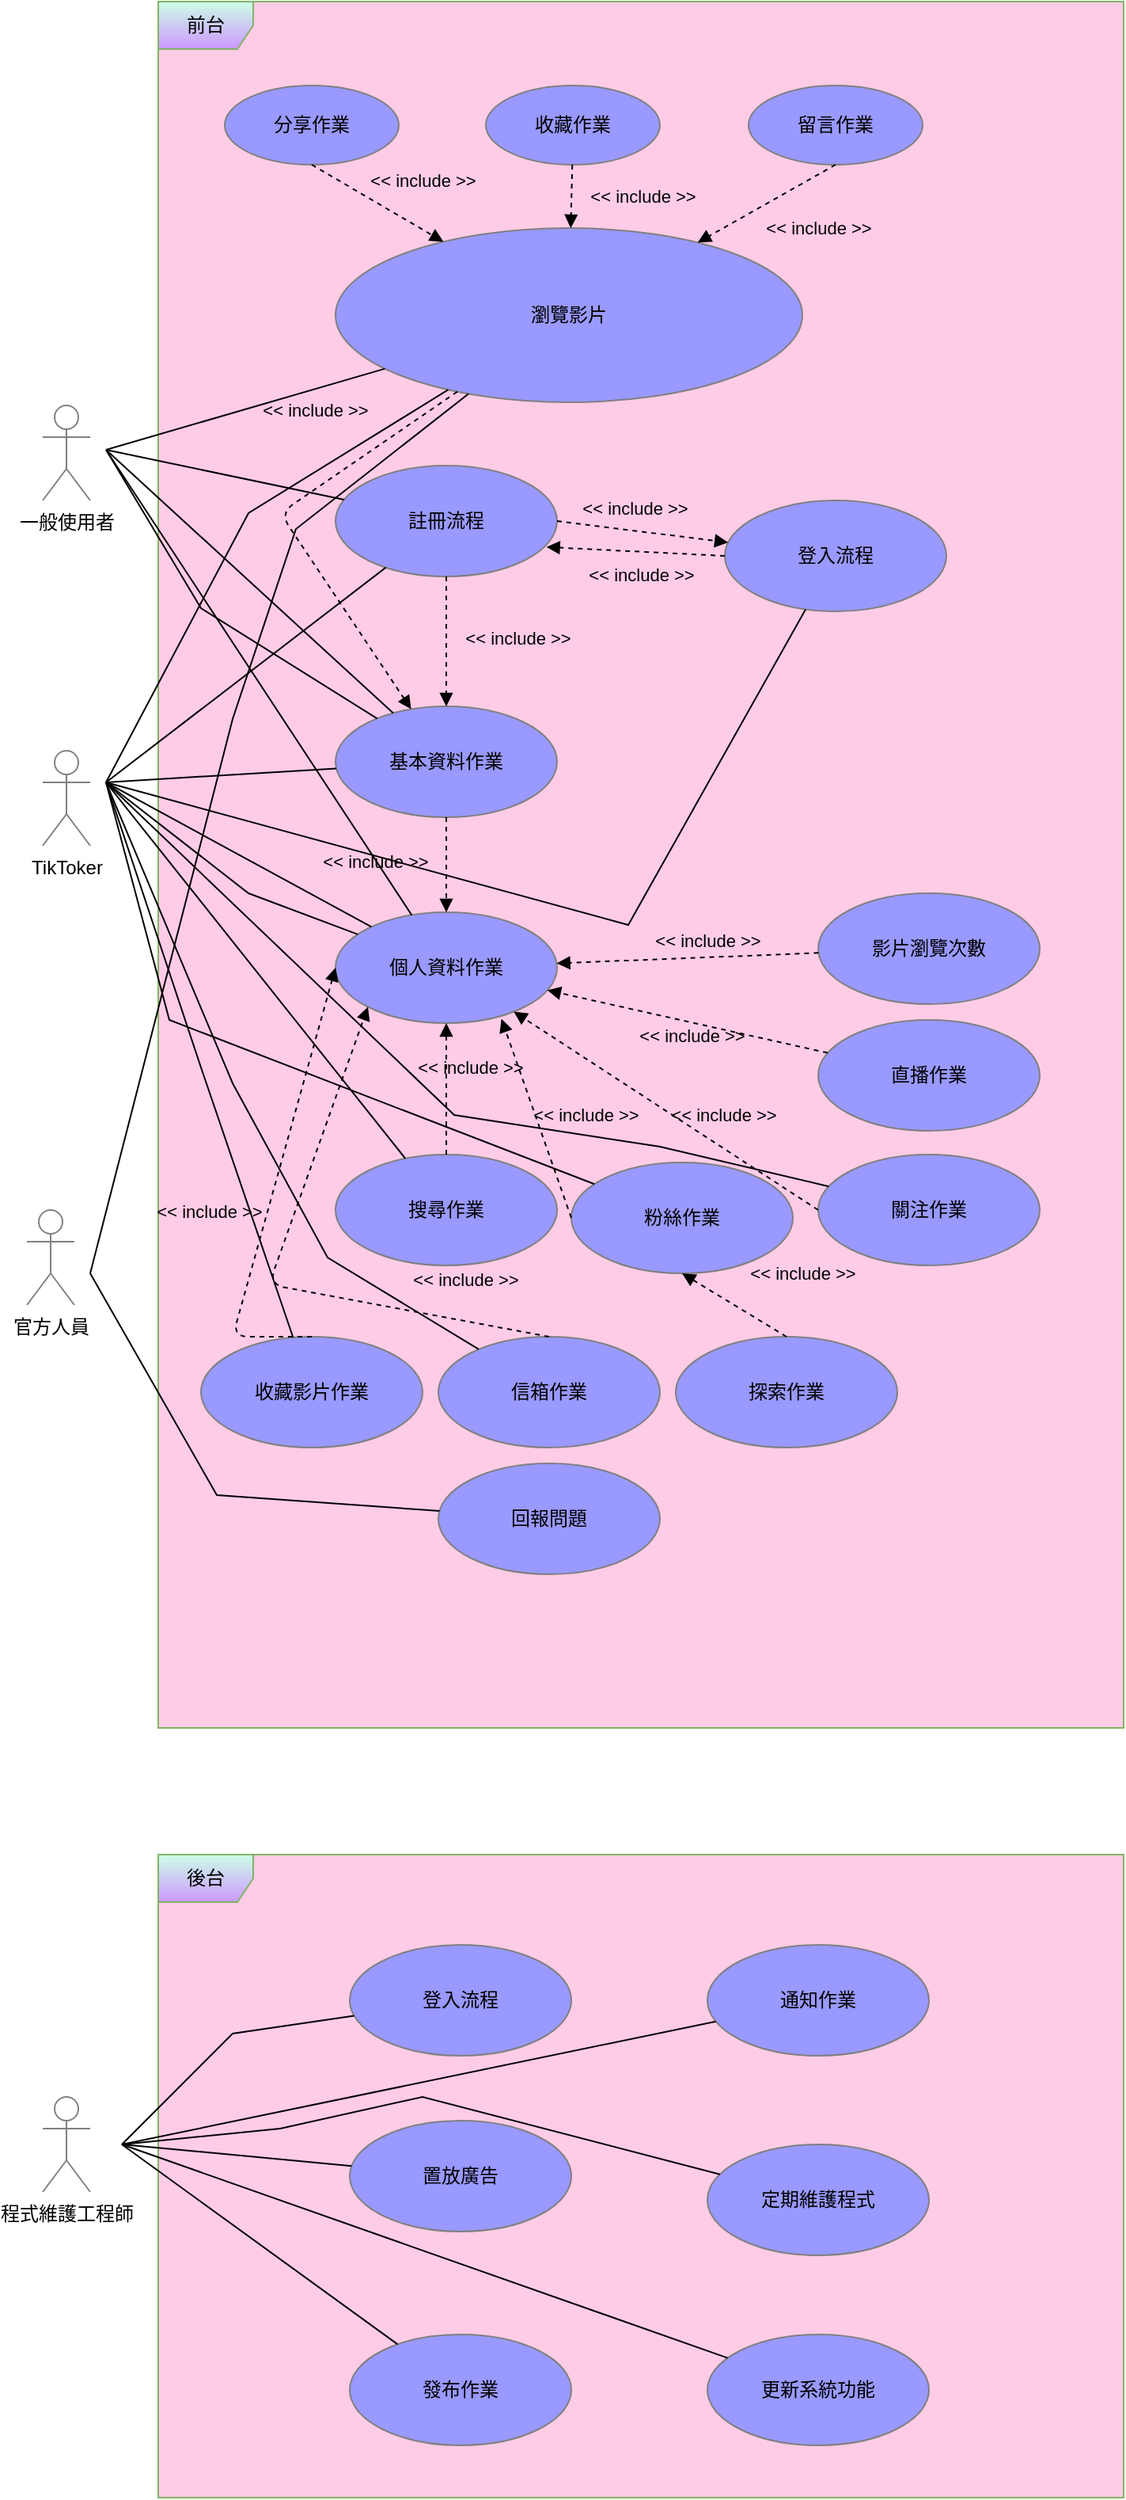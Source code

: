<mxfile version="20.0.1" type="device" pages="4"><diagram id="Pfgxzk-WF9tYnM7P1Uyd" name="Page-1"><mxGraphModel dx="3555" dy="1985" grid="1" gridSize="10" guides="1" tooltips="1" connect="1" arrows="1" fold="1" page="1" pageScale="1" pageWidth="827" pageHeight="1169" math="0" shadow="0"><root><mxCell id="0"/><mxCell id="1" parent="0"/><mxCell id="arSpTB3mnuEFSwqM0JQh-19" value="前台" style="shape=umlFrame;whiteSpace=wrap;html=1;swimlaneFillColor=#FFCCE6;fillColor=#CCFFE6;strokeColor=#82b366;gradientColor=#CC99FF;fontColor=#000000;" vertex="1" parent="1"><mxGeometry x="643" y="147" width="610" height="1090" as="geometry"/></mxCell><mxCell id="arSpTB3mnuEFSwqM0JQh-21" value="註冊流程" style="ellipse;whiteSpace=wrap;html=1;fontColor=#000000;fillColor=#9999FF;gradientColor=none;strokeColor=#808080;" vertex="1" parent="1"><mxGeometry x="755" y="440" width="140" height="70" as="geometry"/></mxCell><mxCell id="arSpTB3mnuEFSwqM0JQh-22" value="登入流程" style="ellipse;whiteSpace=wrap;html=1;fontColor=#000000;fillColor=#9999FF;gradientColor=none;strokeColor=#808080;" vertex="1" parent="1"><mxGeometry x="1001" y="462" width="140" height="70" as="geometry"/></mxCell><mxCell id="arSpTB3mnuEFSwqM0JQh-23" value="個人資料作業" style="ellipse;whiteSpace=wrap;html=1;fontColor=#000000;fillColor=#9999FF;gradientColor=none;strokeColor=#808080;" vertex="1" parent="1"><mxGeometry x="755" y="722" width="140" height="70" as="geometry"/></mxCell><mxCell id="arSpTB3mnuEFSwqM0JQh-24" value="粉絲作業" style="ellipse;whiteSpace=wrap;html=1;fontColor=#000000;fillColor=#9999FF;gradientColor=none;strokeColor=#808080;" vertex="1" parent="1"><mxGeometry x="904" y="880" width="140" height="70" as="geometry"/></mxCell><mxCell id="arSpTB3mnuEFSwqM0JQh-25" value="搜尋作業" style="ellipse;whiteSpace=wrap;html=1;fontColor=#000000;fillColor=#9999FF;gradientColor=none;strokeColor=#808080;" vertex="1" parent="1"><mxGeometry x="755" y="875" width="140" height="70" as="geometry"/></mxCell><mxCell id="arSpTB3mnuEFSwqM0JQh-26" value="探索作業" style="ellipse;whiteSpace=wrap;html=1;fontColor=#000000;fillColor=#9999FF;gradientColor=none;strokeColor=#808080;" vertex="1" parent="1"><mxGeometry x="970" y="990" width="140" height="70" as="geometry"/></mxCell><mxCell id="arSpTB3mnuEFSwqM0JQh-27" value="信箱作業" style="ellipse;whiteSpace=wrap;html=1;fontColor=#000000;fillColor=#9999FF;gradientColor=none;strokeColor=#808080;" vertex="1" parent="1"><mxGeometry x="820" y="990" width="140" height="70" as="geometry"/></mxCell><mxCell id="arSpTB3mnuEFSwqM0JQh-28" value="收藏影片作業" style="ellipse;whiteSpace=wrap;html=1;fontColor=#000000;fillColor=#9999FF;gradientColor=none;strokeColor=#808080;" vertex="1" parent="1"><mxGeometry x="670" y="990" width="140" height="70" as="geometry"/></mxCell><mxCell id="arSpTB3mnuEFSwqM0JQh-29" value="關注作業" style="ellipse;whiteSpace=wrap;html=1;fontColor=#000000;fillColor=#9999FF;gradientColor=none;strokeColor=#808080;" vertex="1" parent="1"><mxGeometry x="1060" y="875" width="140" height="70" as="geometry"/></mxCell><mxCell id="arSpTB3mnuEFSwqM0JQh-30" value="基本資料作業" style="ellipse;whiteSpace=wrap;html=1;fontColor=#000000;fillColor=#9999FF;gradientColor=none;strokeColor=#808080;" vertex="1" parent="1"><mxGeometry x="755" y="592" width="140" height="70" as="geometry"/></mxCell><mxCell id="arSpTB3mnuEFSwqM0JQh-31" value="瀏覽影片" style="ellipse;whiteSpace=wrap;html=1;fontColor=#000000;fillColor=#9999FF;gradientColor=none;strokeColor=#808080;" vertex="1" parent="1"><mxGeometry x="755" y="290" width="295" height="110" as="geometry"/></mxCell><mxCell id="arSpTB3mnuEFSwqM0JQh-32" value="&amp;lt;&amp;lt; include &amp;gt;&amp;gt;" style="endArrow=block;endFill=1;html=1;fontColor=#000000;rounded=1;dashed=1;strokeWidth=1;strokeColor=#000000;labelBackgroundColor=none;exitX=0.5;exitY=1;exitDx=0;exitDy=0;" edge="1" parent="1" source="arSpTB3mnuEFSwqM0JQh-21" target="arSpTB3mnuEFSwqM0JQh-30"><mxGeometry x="-0.067" y="45" width="160" relative="1" as="geometry"><mxPoint x="710" y="307" as="sourcePoint"/><mxPoint x="825" y="462" as="targetPoint"/><mxPoint as="offset"/></mxGeometry></mxCell><mxCell id="arSpTB3mnuEFSwqM0JQh-33" value="&amp;lt;&amp;lt; include &amp;gt;&amp;gt;" style="endArrow=block;endFill=1;html=1;fontColor=#000000;rounded=1;dashed=1;strokeWidth=1;strokeColor=#000000;labelBackgroundColor=none;exitX=1;exitY=0.5;exitDx=0;exitDy=0;" edge="1" parent="1" source="arSpTB3mnuEFSwqM0JQh-21" target="arSpTB3mnuEFSwqM0JQh-22"><mxGeometry x="-0.126" y="14" width="160" relative="1" as="geometry"><mxPoint x="930" y="470" as="sourcePoint"/><mxPoint x="1030" y="480" as="targetPoint"/><mxPoint as="offset"/></mxGeometry></mxCell><mxCell id="arSpTB3mnuEFSwqM0JQh-34" value="&amp;lt;&amp;lt; include &amp;gt;&amp;gt;" style="endArrow=block;endFill=1;html=1;fontColor=#000000;rounded=1;dashed=1;strokeWidth=1;strokeColor=#000000;labelBackgroundColor=none;exitX=0;exitY=0.5;exitDx=0;exitDy=0;entryX=0.952;entryY=0.734;entryDx=0;entryDy=0;entryPerimeter=0;" edge="1" parent="1" source="arSpTB3mnuEFSwqM0JQh-22" target="arSpTB3mnuEFSwqM0JQh-21"><mxGeometry x="-0.068" y="15" width="160" relative="1" as="geometry"><mxPoint x="730" y="327" as="sourcePoint"/><mxPoint x="895.0" y="497" as="targetPoint"/><mxPoint as="offset"/></mxGeometry></mxCell><mxCell id="arSpTB3mnuEFSwqM0JQh-36" value="&amp;lt;&amp;lt; include &amp;gt;&amp;gt;" style="endArrow=block;endFill=1;html=1;fontColor=#000000;rounded=1;dashed=1;strokeWidth=1;strokeColor=#000000;labelBackgroundColor=none;exitX=0.5;exitY=1;exitDx=0;exitDy=0;" edge="1" parent="1" source="arSpTB3mnuEFSwqM0JQh-30" target="arSpTB3mnuEFSwqM0JQh-23"><mxGeometry x="-0.073" y="-45" width="160" relative="1" as="geometry"><mxPoint x="750" y="347" as="sourcePoint"/><mxPoint x="750" y="306" as="targetPoint"/><mxPoint as="offset"/></mxGeometry></mxCell><mxCell id="arSpTB3mnuEFSwqM0JQh-38" value="&amp;lt;&amp;lt; include &amp;gt;&amp;gt;" style="endArrow=block;endFill=1;html=1;fontColor=#000000;rounded=1;dashed=1;strokeWidth=1;strokeColor=#000000;labelBackgroundColor=none;exitX=0;exitY=0.5;exitDx=0;exitDy=0;" edge="1" parent="1" source="arSpTB3mnuEFSwqM0JQh-29" target="arSpTB3mnuEFSwqM0JQh-23"><mxGeometry x="-0.277" y="-18" width="160" relative="1" as="geometry"><mxPoint x="770" y="367" as="sourcePoint"/><mxPoint x="770" y="326" as="targetPoint"/><mxPoint as="offset"/></mxGeometry></mxCell><mxCell id="arSpTB3mnuEFSwqM0JQh-39" value="&amp;lt;&amp;lt; include &amp;gt;&amp;gt;" style="endArrow=block;endFill=1;html=1;fontColor=#000000;rounded=1;dashed=1;strokeWidth=1;strokeColor=#000000;labelBackgroundColor=none;exitX=0.5;exitY=0;exitDx=0;exitDy=0;entryX=0.5;entryY=1;entryDx=0;entryDy=0;" edge="1" parent="1" source="arSpTB3mnuEFSwqM0JQh-25" target="arSpTB3mnuEFSwqM0JQh-23"><mxGeometry x="0.325" y="-15" width="160" relative="1" as="geometry"><mxPoint x="780" y="377" as="sourcePoint"/><mxPoint x="780" y="336" as="targetPoint"/><mxPoint as="offset"/></mxGeometry></mxCell><mxCell id="arSpTB3mnuEFSwqM0JQh-40" value="&amp;lt;&amp;lt; include &amp;gt;&amp;gt;" style="endArrow=block;endFill=1;html=1;fontColor=#000000;rounded=1;dashed=1;strokeWidth=1;strokeColor=#000000;labelBackgroundColor=none;exitX=0;exitY=0.5;exitDx=0;exitDy=0;entryX=0.749;entryY=0.961;entryDx=0;entryDy=0;entryPerimeter=0;" edge="1" parent="1" source="arSpTB3mnuEFSwqM0JQh-24" target="arSpTB3mnuEFSwqM0JQh-23"><mxGeometry x="-0.121" y="-30" width="160" relative="1" as="geometry"><mxPoint x="790" y="387" as="sourcePoint"/><mxPoint x="790" y="346" as="targetPoint"/><mxPoint as="offset"/></mxGeometry></mxCell><mxCell id="arSpTB3mnuEFSwqM0JQh-41" value="&amp;lt;&amp;lt; include &amp;gt;&amp;gt;" style="endArrow=block;endFill=1;html=1;fontColor=#000000;rounded=1;dashed=1;strokeWidth=1;strokeColor=#000000;labelBackgroundColor=none;exitX=0.5;exitY=0;exitDx=0;exitDy=0;entryX=0.5;entryY=1;entryDx=0;entryDy=0;" edge="1" parent="1" source="arSpTB3mnuEFSwqM0JQh-26" target="arSpTB3mnuEFSwqM0JQh-24"><mxGeometry x="-0.684" y="-39" width="160" relative="1" as="geometry"><mxPoint x="800" y="397" as="sourcePoint"/><mxPoint x="800" y="356" as="targetPoint"/><mxPoint as="offset"/></mxGeometry></mxCell><mxCell id="arSpTB3mnuEFSwqM0JQh-42" value="&amp;lt;&amp;lt; include &amp;gt;&amp;gt;" style="endArrow=block;endFill=1;html=1;fontColor=#000000;rounded=1;dashed=1;strokeWidth=1;strokeColor=#000000;labelBackgroundColor=none;exitX=0.5;exitY=0;exitDx=0;exitDy=0;entryX=0;entryY=1;entryDx=0;entryDy=0;" edge="1" parent="1" source="arSpTB3mnuEFSwqM0JQh-27" target="arSpTB3mnuEFSwqM0JQh-23"><mxGeometry x="-0.679" y="-26" width="160" relative="1" as="geometry"><mxPoint x="810" y="407" as="sourcePoint"/><mxPoint x="810" y="366" as="targetPoint"/><mxPoint as="offset"/><Array as="points"><mxPoint x="713" y="957"/></Array></mxGeometry></mxCell><mxCell id="arSpTB3mnuEFSwqM0JQh-43" value="&amp;lt;&amp;lt; include &amp;gt;&amp;gt;" style="endArrow=block;endFill=1;html=1;fontColor=#000000;rounded=1;dashed=1;strokeWidth=1;strokeColor=#000000;labelBackgroundColor=none;exitX=0.5;exitY=0;exitDx=0;exitDy=0;entryX=0;entryY=0.5;entryDx=0;entryDy=0;" edge="1" parent="1" source="arSpTB3mnuEFSwqM0JQh-28" target="arSpTB3mnuEFSwqM0JQh-23"><mxGeometry x="-0.168" y="36" width="160" relative="1" as="geometry"><mxPoint x="820" y="417" as="sourcePoint"/><mxPoint x="820" y="376" as="targetPoint"/><mxPoint as="offset"/><Array as="points"><mxPoint x="690" y="990"/></Array></mxGeometry></mxCell><mxCell id="arSpTB3mnuEFSwqM0JQh-47" value="一般使用者" style="shape=umlActor;verticalLabelPosition=bottom;verticalAlign=top;html=1;fontColor=#000000;strokeColor=#808080;fillColor=none;gradientColor=none;" vertex="1" parent="1"><mxGeometry x="570" y="402" width="30" height="60" as="geometry"/></mxCell><mxCell id="arSpTB3mnuEFSwqM0JQh-73" value="後台" style="shape=umlFrame;whiteSpace=wrap;html=1;swimlaneFillColor=#FFCCE6;fillColor=#CCFFE6;strokeColor=#82b366;gradientColor=#CC99FF;fontColor=#000000;" vertex="1" parent="1"><mxGeometry x="643" y="1317" width="610" height="406" as="geometry"/></mxCell><mxCell id="arSpTB3mnuEFSwqM0JQh-80" value="程式維護工程師" style="shape=umlActor;verticalLabelPosition=bottom;verticalAlign=top;html=1;fontColor=#000000;strokeColor=#808080;fillColor=none;gradientColor=none;" vertex="1" parent="1"><mxGeometry x="570" y="1470" width="30" height="60" as="geometry"/></mxCell><mxCell id="arSpTB3mnuEFSwqM0JQh-82" value="發布作業" style="ellipse;whiteSpace=wrap;html=1;fontColor=#000000;fillColor=#9999FF;gradientColor=none;strokeColor=#808080;" vertex="1" parent="1"><mxGeometry x="764" y="1620" width="140" height="70" as="geometry"/></mxCell><mxCell id="arSpTB3mnuEFSwqM0JQh-83" value="定期維護程式" style="ellipse;whiteSpace=wrap;html=1;fontColor=#000000;fillColor=#9999FF;gradientColor=none;strokeColor=#808080;" vertex="1" parent="1"><mxGeometry x="990" y="1500" width="140" height="70" as="geometry"/></mxCell><mxCell id="arSpTB3mnuEFSwqM0JQh-84" value="置放廣告" style="ellipse;whiteSpace=wrap;html=1;fontColor=#000000;fillColor=#9999FF;gradientColor=none;strokeColor=#808080;" vertex="1" parent="1"><mxGeometry x="764" y="1485" width="140" height="70" as="geometry"/></mxCell><mxCell id="arSpTB3mnuEFSwqM0JQh-85" value="登入流程" style="ellipse;whiteSpace=wrap;html=1;fontColor=#000000;fillColor=#9999FF;gradientColor=none;strokeColor=#808080;" vertex="1" parent="1"><mxGeometry x="764" y="1374" width="140" height="70" as="geometry"/></mxCell><mxCell id="arSpTB3mnuEFSwqM0JQh-91" value="通知作業" style="ellipse;whiteSpace=wrap;html=1;fontColor=#000000;fillColor=#9999FF;gradientColor=none;strokeColor=#808080;" vertex="1" parent="1"><mxGeometry x="990" y="1374" width="140" height="70" as="geometry"/></mxCell><mxCell id="arSpTB3mnuEFSwqM0JQh-99" value="TikToker&lt;br&gt;" style="shape=umlActor;verticalLabelPosition=bottom;verticalAlign=top;html=1;fontColor=#000000;strokeColor=#808080;fillColor=none;gradientColor=none;" vertex="1" parent="1"><mxGeometry x="570" y="620" width="30" height="60" as="geometry"/></mxCell><mxCell id="arSpTB3mnuEFSwqM0JQh-100" value="官方人員" style="shape=umlActor;verticalLabelPosition=bottom;verticalAlign=top;html=1;fontColor=#000000;strokeColor=#808080;fillColor=none;gradientColor=none;" vertex="1" parent="1"><mxGeometry x="560" y="910" width="30" height="60" as="geometry"/></mxCell><mxCell id="arSpTB3mnuEFSwqM0JQh-108" value="更新系統功能" style="ellipse;whiteSpace=wrap;html=1;fontColor=#000000;fillColor=#9999FF;gradientColor=none;strokeColor=#808080;" vertex="1" parent="1"><mxGeometry x="990" y="1620" width="140" height="70" as="geometry"/></mxCell><mxCell id="arSpTB3mnuEFSwqM0JQh-110" value="" style="endArrow=none;html=1;rounded=0;fontSize=12;" edge="1" parent="1" target="arSpTB3mnuEFSwqM0JQh-85"><mxGeometry width="50" height="50" relative="1" as="geometry"><mxPoint x="620" y="1500" as="sourcePoint"/><mxPoint x="764" y="1410" as="targetPoint"/><Array as="points"><mxPoint x="690" y="1430"/></Array></mxGeometry></mxCell><mxCell id="arSpTB3mnuEFSwqM0JQh-111" value="" style="endArrow=none;html=1;rounded=0;fontSize=12;" edge="1" parent="1" target="arSpTB3mnuEFSwqM0JQh-84"><mxGeometry width="50" height="50" relative="1" as="geometry"><mxPoint x="620" y="1500" as="sourcePoint"/><mxPoint x="760" y="1520" as="targetPoint"/></mxGeometry></mxCell><mxCell id="arSpTB3mnuEFSwqM0JQh-113" value="" style="endArrow=none;html=1;rounded=0;fontSize=12;strokeWidth=1;" edge="1" parent="1" target="arSpTB3mnuEFSwqM0JQh-82"><mxGeometry width="50" height="50" relative="1" as="geometry"><mxPoint x="620" y="1500" as="sourcePoint"/><mxPoint x="790" y="1590" as="targetPoint"/></mxGeometry></mxCell><mxCell id="arSpTB3mnuEFSwqM0JQh-114" value="" style="endArrow=none;html=1;rounded=0;fontSize=12;strokeWidth=1;" edge="1" parent="1" target="arSpTB3mnuEFSwqM0JQh-91"><mxGeometry width="50" height="50" relative="1" as="geometry"><mxPoint x="620" y="1500" as="sourcePoint"/><mxPoint x="670" y="1435" as="targetPoint"/></mxGeometry></mxCell><mxCell id="arSpTB3mnuEFSwqM0JQh-115" value="" style="endArrow=none;html=1;rounded=0;fontSize=12;strokeWidth=1;" edge="1" parent="1" target="arSpTB3mnuEFSwqM0JQh-83"><mxGeometry width="50" height="50" relative="1" as="geometry"><mxPoint x="620" y="1500" as="sourcePoint"/><mxPoint x="990.004" y="1444.004" as="targetPoint"/><Array as="points"><mxPoint x="720" y="1490"/><mxPoint x="810" y="1470"/></Array></mxGeometry></mxCell><mxCell id="arSpTB3mnuEFSwqM0JQh-116" value="" style="endArrow=none;html=1;rounded=0;fontSize=12;strokeWidth=1;" edge="1" parent="1" target="arSpTB3mnuEFSwqM0JQh-108"><mxGeometry width="50" height="50" relative="1" as="geometry"><mxPoint x="620" y="1500" as="sourcePoint"/><mxPoint x="794.066" y="1610.471" as="targetPoint"/></mxGeometry></mxCell><mxCell id="arSpTB3mnuEFSwqM0JQh-121" value="&amp;lt;&amp;lt; include &amp;gt;&amp;gt;" style="endArrow=block;endFill=1;html=1;fontColor=#000000;rounded=1;dashed=1;strokeWidth=1;strokeColor=#000000;labelBackgroundColor=none;" edge="1" parent="1" source="arSpTB3mnuEFSwqM0JQh-31" target="arSpTB3mnuEFSwqM0JQh-30"><mxGeometry x="-0.431" y="-41" width="160" relative="1" as="geometry"><mxPoint x="835" y="520" as="sourcePoint"/><mxPoint x="835" y="602" as="targetPoint"/><mxPoint as="offset"/><Array as="points"><mxPoint x="720" y="470"/></Array></mxGeometry></mxCell><mxCell id="arSpTB3mnuEFSwqM0JQh-122" value="" style="endArrow=none;html=1;rounded=0;fontSize=12;strokeWidth=1;" edge="1" parent="1" target="arSpTB3mnuEFSwqM0JQh-31"><mxGeometry width="50" height="50" relative="1" as="geometry"><mxPoint x="610" y="430" as="sourcePoint"/><mxPoint x="690" y="350" as="targetPoint"/></mxGeometry></mxCell><mxCell id="arSpTB3mnuEFSwqM0JQh-123" value="" style="endArrow=none;html=1;rounded=0;fontSize=12;strokeWidth=1;" edge="1" parent="1" target="arSpTB3mnuEFSwqM0JQh-21"><mxGeometry width="50" height="50" relative="1" as="geometry"><mxPoint x="610" y="430" as="sourcePoint"/><mxPoint x="690" y="430" as="targetPoint"/></mxGeometry></mxCell><mxCell id="arSpTB3mnuEFSwqM0JQh-124" value="" style="endArrow=none;html=1;rounded=0;fontSize=12;strokeWidth=1;" edge="1" parent="1" target="arSpTB3mnuEFSwqM0JQh-30"><mxGeometry width="50" height="50" relative="1" as="geometry"><mxPoint x="610" y="430" as="sourcePoint"/><mxPoint x="620" y="510" as="targetPoint"/></mxGeometry></mxCell><mxCell id="arSpTB3mnuEFSwqM0JQh-125" value="" style="endArrow=none;html=1;rounded=0;fontSize=12;strokeWidth=1;" edge="1" parent="1" target="arSpTB3mnuEFSwqM0JQh-30"><mxGeometry width="50" height="50" relative="1" as="geometry"><mxPoint x="610" y="430" as="sourcePoint"/><mxPoint x="620" y="540" as="targetPoint"/><Array as="points"><mxPoint x="670" y="530"/></Array></mxGeometry></mxCell><mxCell id="arSpTB3mnuEFSwqM0JQh-126" value="" style="endArrow=none;html=1;rounded=0;fontSize=12;strokeWidth=1;" edge="1" parent="1" target="arSpTB3mnuEFSwqM0JQh-31"><mxGeometry width="50" height="50" relative="1" as="geometry"><mxPoint x="610" y="640" as="sourcePoint"/><mxPoint x="670" y="610" as="targetPoint"/><Array as="points"><mxPoint x="700" y="470"/></Array></mxGeometry></mxCell><mxCell id="arSpTB3mnuEFSwqM0JQh-127" value="" style="endArrow=none;html=1;rounded=0;fontSize=12;strokeWidth=1;" edge="1" parent="1" target="arSpTB3mnuEFSwqM0JQh-30"><mxGeometry width="50" height="50" relative="1" as="geometry"><mxPoint x="610" y="640" as="sourcePoint"/><mxPoint x="660" y="620" as="targetPoint"/></mxGeometry></mxCell><mxCell id="arSpTB3mnuEFSwqM0JQh-128" value="" style="endArrow=none;html=1;rounded=0;fontSize=12;strokeWidth=1;" edge="1" parent="1" target="arSpTB3mnuEFSwqM0JQh-23"><mxGeometry width="50" height="50" relative="1" as="geometry"><mxPoint x="610" y="640" as="sourcePoint"/><mxPoint x="650" y="640" as="targetPoint"/></mxGeometry></mxCell><mxCell id="arSpTB3mnuEFSwqM0JQh-129" value="" style="endArrow=none;html=1;rounded=0;fontSize=12;strokeWidth=1;" edge="1" parent="1" target="arSpTB3mnuEFSwqM0JQh-22"><mxGeometry width="50" height="50" relative="1" as="geometry"><mxPoint x="610" y="640" as="sourcePoint"/><mxPoint x="660" y="660" as="targetPoint"/><Array as="points"><mxPoint x="940" y="730"/></Array></mxGeometry></mxCell><mxCell id="arSpTB3mnuEFSwqM0JQh-130" value="" style="endArrow=none;html=1;rounded=0;fontSize=12;strokeWidth=1;" edge="1" parent="1" target="arSpTB3mnuEFSwqM0JQh-23"><mxGeometry width="50" height="50" relative="1" as="geometry"><mxPoint x="610" y="640" as="sourcePoint"/><mxPoint x="640" y="720" as="targetPoint"/><Array as="points"><mxPoint x="700" y="710"/></Array></mxGeometry></mxCell><mxCell id="arSpTB3mnuEFSwqM0JQh-131" value="" style="endArrow=none;html=1;rounded=0;fontSize=12;strokeWidth=1;" edge="1" parent="1" target="arSpTB3mnuEFSwqM0JQh-25"><mxGeometry width="50" height="50" relative="1" as="geometry"><mxPoint x="610" y="640" as="sourcePoint"/><mxPoint x="620" y="720" as="targetPoint"/></mxGeometry></mxCell><mxCell id="arSpTB3mnuEFSwqM0JQh-132" value="" style="endArrow=none;html=1;rounded=0;fontSize=12;strokeWidth=1;" edge="1" parent="1" target="arSpTB3mnuEFSwqM0JQh-28"><mxGeometry width="50" height="50" relative="1" as="geometry"><mxPoint x="610" y="640" as="sourcePoint"/><mxPoint x="640" y="750" as="targetPoint"/><Array as="points"><mxPoint x="670" y="820"/></Array></mxGeometry></mxCell><mxCell id="arSpTB3mnuEFSwqM0JQh-133" value="" style="endArrow=none;html=1;rounded=0;fontSize=12;strokeWidth=1;" edge="1" parent="1" source="arSpTB3mnuEFSwqM0JQh-27"><mxGeometry width="50" height="50" relative="1" as="geometry"><mxPoint x="570" y="800" as="sourcePoint"/><mxPoint x="610" y="640" as="targetPoint"/><Array as="points"><mxPoint x="750" y="940"/><mxPoint x="690" y="830"/></Array></mxGeometry></mxCell><mxCell id="arSpTB3mnuEFSwqM0JQh-134" value="" style="endArrow=none;html=1;rounded=0;fontSize=12;strokeWidth=1;" edge="1" parent="1" source="arSpTB3mnuEFSwqM0JQh-24"><mxGeometry width="50" height="50" relative="1" as="geometry"><mxPoint x="610" y="830" as="sourcePoint"/><mxPoint x="610" y="640" as="targetPoint"/><Array as="points"><mxPoint x="650" y="790"/></Array></mxGeometry></mxCell><mxCell id="arSpTB3mnuEFSwqM0JQh-135" value="" style="endArrow=none;html=1;rounded=0;fontSize=12;strokeWidth=1;" edge="1" parent="1" target="arSpTB3mnuEFSwqM0JQh-21"><mxGeometry width="50" height="50" relative="1" as="geometry"><mxPoint x="610" y="640" as="sourcePoint"/><mxPoint x="650" y="560" as="targetPoint"/></mxGeometry></mxCell><mxCell id="arSpTB3mnuEFSwqM0JQh-136" value="" style="endArrow=none;html=1;rounded=0;fontSize=12;strokeWidth=1;" edge="1" parent="1" target="arSpTB3mnuEFSwqM0JQh-29"><mxGeometry width="50" height="50" relative="1" as="geometry"><mxPoint x="610" y="640" as="sourcePoint"/><mxPoint x="640" y="730" as="targetPoint"/><Array as="points"><mxPoint x="830" y="850"/><mxPoint x="960" y="870"/></Array></mxGeometry></mxCell><mxCell id="arSpTB3mnuEFSwqM0JQh-137" value="回報問題" style="ellipse;whiteSpace=wrap;html=1;fontColor=#000000;fillColor=#9999FF;gradientColor=none;strokeColor=#808080;" vertex="1" parent="1"><mxGeometry x="820" y="1070" width="140" height="70" as="geometry"/></mxCell><mxCell id="arSpTB3mnuEFSwqM0JQh-138" value="" style="endArrow=none;html=1;rounded=0;fontSize=12;strokeWidth=1;" edge="1" parent="1" source="arSpTB3mnuEFSwqM0JQh-137"><mxGeometry width="50" height="50" relative="1" as="geometry"><mxPoint x="800" y="870" as="sourcePoint"/><mxPoint x="600" y="950" as="targetPoint"/><Array as="points"><mxPoint x="680" y="1090"/></Array></mxGeometry></mxCell><mxCell id="arSpTB3mnuEFSwqM0JQh-139" value="" style="endArrow=none;html=1;rounded=0;fontSize=12;strokeWidth=1;" edge="1" parent="1" target="arSpTB3mnuEFSwqM0JQh-31"><mxGeometry width="50" height="50" relative="1" as="geometry"><mxPoint x="600" y="950" as="sourcePoint"/><mxPoint x="650" y="880" as="targetPoint"/><Array as="points"><mxPoint x="690" y="600"/><mxPoint x="730" y="480"/></Array></mxGeometry></mxCell><mxCell id="arSpTB3mnuEFSwqM0JQh-140" value="影片瀏覽次數" style="ellipse;whiteSpace=wrap;html=1;fontColor=#000000;fillColor=#9999FF;gradientColor=none;strokeColor=#808080;" vertex="1" parent="1"><mxGeometry x="1060" y="710" width="140" height="70" as="geometry"/></mxCell><mxCell id="arSpTB3mnuEFSwqM0JQh-141" value="直播作業" style="ellipse;whiteSpace=wrap;html=1;fontColor=#000000;fillColor=#9999FF;gradientColor=none;strokeColor=#808080;" vertex="1" parent="1"><mxGeometry x="1060" y="790" width="140" height="70" as="geometry"/></mxCell><mxCell id="arSpTB3mnuEFSwqM0JQh-143" value="&amp;lt;&amp;lt; include &amp;gt;&amp;gt;" style="endArrow=block;endFill=1;html=1;fontColor=#000000;rounded=1;dashed=1;strokeWidth=1;strokeColor=#000000;labelBackgroundColor=none;" edge="1" parent="1" source="arSpTB3mnuEFSwqM0JQh-141" target="arSpTB3mnuEFSwqM0JQh-23"><mxGeometry x="-0.048" y="8" width="160" relative="1" as="geometry"><mxPoint x="1075" y="893" as="sourcePoint"/><mxPoint x="910" y="740" as="targetPoint"/><mxPoint as="offset"/></mxGeometry></mxCell><mxCell id="arSpTB3mnuEFSwqM0JQh-144" value="&amp;lt;&amp;lt; include &amp;gt;&amp;gt;" style="endArrow=block;endFill=1;html=1;fontColor=#000000;rounded=1;dashed=1;strokeWidth=1;strokeColor=#000000;labelBackgroundColor=none;" edge="1" parent="1" source="arSpTB3mnuEFSwqM0JQh-140" target="arSpTB3mnuEFSwqM0JQh-23"><mxGeometry x="-0.157" y="-10" width="160" relative="1" as="geometry"><mxPoint x="1080" y="875" as="sourcePoint"/><mxPoint x="915" y="722" as="targetPoint"/><mxPoint as="offset"/></mxGeometry></mxCell><mxCell id="uhHvx1ktjrUYcGJfUpS8-1" value="" style="endArrow=none;html=1;rounded=0;fontSize=12;strokeWidth=1;" edge="1" parent="1" source="arSpTB3mnuEFSwqM0JQh-23"><mxGeometry width="50" height="50" relative="1" as="geometry"><mxPoint x="560" y="780" as="sourcePoint"/><mxPoint x="610" y="430" as="targetPoint"/></mxGeometry></mxCell><mxCell id="GHQq9qMI8BuCOc60_JCw-1" value="留言作業" style="ellipse;whiteSpace=wrap;html=1;fontColor=#000000;fillColor=#9999FF;gradientColor=none;strokeColor=#808080;" vertex="1" parent="1"><mxGeometry x="1016" y="200" width="110" height="50" as="geometry"/></mxCell><mxCell id="GHQq9qMI8BuCOc60_JCw-2" value="收藏作業" style="ellipse;whiteSpace=wrap;html=1;fontColor=#000000;fillColor=#9999FF;gradientColor=none;strokeColor=#808080;" vertex="1" parent="1"><mxGeometry x="850" y="200" width="110" height="50" as="geometry"/></mxCell><mxCell id="GHQq9qMI8BuCOc60_JCw-3" value="分享作業" style="ellipse;whiteSpace=wrap;html=1;fontColor=#000000;fillColor=#9999FF;gradientColor=none;strokeColor=#808080;" vertex="1" parent="1"><mxGeometry x="685" y="200" width="110" height="50" as="geometry"/></mxCell><mxCell id="GHQq9qMI8BuCOc60_JCw-7" value="&amp;lt;&amp;lt; include &amp;gt;&amp;gt;" style="endArrow=block;endFill=1;html=1;fontColor=#000000;rounded=1;dashed=1;strokeWidth=1;strokeColor=#000000;labelBackgroundColor=none;exitX=0.5;exitY=1;exitDx=0;exitDy=0;" edge="1" parent="1" source="GHQq9qMI8BuCOc60_JCw-1" target="arSpTB3mnuEFSwqM0JQh-31"><mxGeometry x="-0.414" y="29" width="160" relative="1" as="geometry"><mxPoint x="1070.52" y="260" as="sourcePoint"/><mxPoint x="1070.52" y="342" as="targetPoint"/><mxPoint as="offset"/></mxGeometry></mxCell><mxCell id="GHQq9qMI8BuCOc60_JCw-8" value="&amp;lt;&amp;lt; include &amp;gt;&amp;gt;" style="endArrow=block;endFill=1;html=1;fontColor=#000000;rounded=1;dashed=1;strokeWidth=1;strokeColor=#000000;labelBackgroundColor=none;" edge="1" parent="1" source="GHQq9qMI8BuCOc60_JCw-2" target="arSpTB3mnuEFSwqM0JQh-31"><mxGeometry x="-0.067" y="45" width="160" relative="1" as="geometry"><mxPoint x="895" y="220" as="sourcePoint"/><mxPoint x="895" y="302" as="targetPoint"/><mxPoint as="offset"/></mxGeometry></mxCell><mxCell id="GHQq9qMI8BuCOc60_JCw-11" value="&amp;lt;&amp;lt; include &amp;gt;&amp;gt;" style="endArrow=block;endFill=1;html=1;fontColor=#000000;rounded=1;dashed=1;strokeWidth=1;strokeColor=#000000;labelBackgroundColor=none;exitX=0.5;exitY=1;exitDx=0;exitDy=0;" edge="1" parent="1" source="GHQq9qMI8BuCOc60_JCw-3" target="arSpTB3mnuEFSwqM0JQh-31"><mxGeometry x="0.36" y="27" width="160" relative="1" as="geometry"><mxPoint x="795" y="240" as="sourcePoint"/><mxPoint x="795" y="322" as="targetPoint"/><mxPoint as="offset"/></mxGeometry></mxCell></root></mxGraphModel></diagram><diagram id="IDb89AuTc_nQO7JIvG8Y" name="初步類別圖"><mxGraphModel dx="1673" dy="2103" grid="1" gridSize="10" guides="1" tooltips="1" connect="1" arrows="1" fold="1" page="1" pageScale="1" pageWidth="827" pageHeight="1169" math="0" shadow="0"><root><mxCell id="0"/><mxCell id="1" parent="0"/><mxCell id="qJTPRh1X_J5gmplnayrv-3" style="edgeStyle=orthogonalEdgeStyle;rounded=1;orthogonalLoop=1;jettySize=auto;html=1;exitX=1;exitY=0.5;exitDx=0;exitDy=0;endArrow=none;endFill=0;entryX=0;entryY=0.5;entryDx=0;entryDy=0;" edge="1" parent="1" source="qJTPRh1X_J5gmplnayrv-4" target="qJTPRh1X_J5gmplnayrv-29"><mxGeometry relative="1" as="geometry"><mxPoint x="1240" y="-110" as="targetPoint"/></mxGeometry></mxCell><mxCell id="qJTPRh1X_J5gmplnayrv-25" style="edgeStyle=orthogonalEdgeStyle;rounded=1;orthogonalLoop=1;jettySize=auto;html=1;exitX=0;exitY=0.5;exitDx=0;exitDy=0;entryX=1;entryY=0.5;entryDx=0;entryDy=0;endArrow=none;endFill=0;" edge="1" parent="1" source="qJTPRh1X_J5gmplnayrv-26" target="qJTPRh1X_J5gmplnayrv-4"><mxGeometry relative="1" as="geometry"><Array as="points"><mxPoint x="1310" y="-22"/><mxPoint x="1310" y="75"/></Array></mxGeometry></mxCell><mxCell id="qJTPRh1X_J5gmplnayrv-26" value="最愛影片功能" style="html=1;" vertex="1" parent="1"><mxGeometry x="1450" y="-47.5" width="110" height="50" as="geometry"/></mxCell><mxCell id="qJTPRh1X_J5gmplnayrv-27" style="edgeStyle=orthogonalEdgeStyle;rounded=1;orthogonalLoop=1;jettySize=auto;html=1;exitX=0;exitY=0.5;exitDx=0;exitDy=0;entryX=1;entryY=0.5;entryDx=0;entryDy=0;endArrow=none;endFill=0;" edge="1" parent="1" source="qJTPRh1X_J5gmplnayrv-28" target="qJTPRh1X_J5gmplnayrv-4"><mxGeometry relative="1" as="geometry"/></mxCell><mxCell id="qJTPRh1X_J5gmplnayrv-28" value="收藏影片功能" style="html=1;" vertex="1" parent="1"><mxGeometry x="1450" y="-97.5" width="110" height="50" as="geometry"/></mxCell><mxCell id="qJTPRh1X_J5gmplnayrv-29" value="建立影片功能" style="html=1;" vertex="1" parent="1"><mxGeometry x="1450" y="-147.5" width="110" height="50" as="geometry"/></mxCell><mxCell id="qJTPRh1X_J5gmplnayrv-30" style="edgeStyle=orthogonalEdgeStyle;rounded=1;orthogonalLoop=1;jettySize=auto;html=1;exitX=0;exitY=0.5;exitDx=0;exitDy=0;entryX=1;entryY=0.5;entryDx=0;entryDy=0;endArrow=none;endFill=0;" edge="1" parent="1" source="qJTPRh1X_J5gmplnayrv-32" target="qJTPRh1X_J5gmplnayrv-4"><mxGeometry relative="1" as="geometry"><Array as="points"><mxPoint x="1370" y="28"/><mxPoint x="1370" y="75"/></Array></mxGeometry></mxCell><mxCell id="qJTPRh1X_J5gmplnayrv-31" value="1" style="edgeLabel;html=1;align=center;verticalAlign=middle;resizable=0;points=[];" vertex="1" connectable="0" parent="qJTPRh1X_J5gmplnayrv-30"><mxGeometry x="0.961" relative="1" as="geometry"><mxPoint y="-10" as="offset"/></mxGeometry></mxCell><mxCell id="qJTPRh1X_J5gmplnayrv-32" value="信箱功能" style="html=1;" vertex="1" parent="1"><mxGeometry x="1450" y="2.5" width="110" height="50" as="geometry"/></mxCell><mxCell id="qJTPRh1X_J5gmplnayrv-52" value="" style="triangle;whiteSpace=wrap;html=1;rotation=0;" vertex="1" parent="1"><mxGeometry x="1422.87" y="57.5" width="11.25" height="15" as="geometry"/></mxCell><mxCell id="qJTPRh1X_J5gmplnayrv-53" value="使用" style="text;html=1;strokeColor=none;fillColor=none;align=center;verticalAlign=middle;whiteSpace=wrap;rounded=0;" vertex="1" parent="1"><mxGeometry x="1390" y="-24" width="32.87" height="30" as="geometry"/></mxCell><mxCell id="qJTPRh1X_J5gmplnayrv-54" value="" style="triangle;whiteSpace=wrap;html=1;rotation=0;" vertex="1" parent="1"><mxGeometry x="1422.87" y="-16.5" width="11.25" height="15" as="geometry"/></mxCell><mxCell id="qJTPRh1X_J5gmplnayrv-57" value="使用" style="text;html=1;strokeColor=none;fillColor=none;align=center;verticalAlign=middle;whiteSpace=wrap;rounded=0;" vertex="1" parent="1"><mxGeometry x="1388.49" y="-150" width="32.87" height="30" as="geometry"/></mxCell><mxCell id="qJTPRh1X_J5gmplnayrv-58" value="" style="triangle;whiteSpace=wrap;html=1;rotation=0;" vertex="1" parent="1"><mxGeometry x="1421.36" y="-142.5" width="11.25" height="15" as="geometry"/></mxCell><mxCell id="qJTPRh1X_J5gmplnayrv-60" value="" style="triangle;whiteSpace=wrap;html=1;rotation=0;" vertex="1" parent="1"><mxGeometry x="1424.38" y="-89" width="11.25" height="15" as="geometry"/></mxCell><mxCell id="qJTPRh1X_J5gmplnayrv-62" value="&lt;span style=&quot;color: rgb(0, 0, 0); font-family: Helvetica; font-size: 11px; font-style: normal; font-variant-ligatures: normal; font-variant-caps: normal; font-weight: 400; letter-spacing: normal; orphans: 2; text-align: center; text-indent: 0px; text-transform: none; widows: 2; word-spacing: 0px; -webkit-text-stroke-width: 0px; background-color: rgb(255, 255, 255); text-decoration-thickness: initial; text-decoration-style: initial; text-decoration-color: initial; float: none; display: inline !important;&quot;&gt;1&lt;/span&gt;" style="text;whiteSpace=wrap;html=1;" vertex="1" parent="1"><mxGeometry x="1440" y="-24.5" width="30" height="30" as="geometry"/></mxCell><mxCell id="qJTPRh1X_J5gmplnayrv-63" value="&lt;span style=&quot;color: rgb(0, 0, 0); font-family: Helvetica; font-size: 11px; font-style: normal; font-variant-ligatures: normal; font-variant-caps: normal; font-weight: 400; letter-spacing: normal; orphans: 2; text-align: center; text-indent: 0px; text-transform: none; widows: 2; word-spacing: 0px; -webkit-text-stroke-width: 0px; background-color: rgb(255, 255, 255); text-decoration-thickness: initial; text-decoration-style: initial; text-decoration-color: initial; float: none; display: inline !important;&quot;&gt;1&lt;/span&gt;" style="text;whiteSpace=wrap;html=1;" vertex="1" parent="1"><mxGeometry x="1441.51" y="-96.5" width="30" height="30" as="geometry"/></mxCell><mxCell id="qJTPRh1X_J5gmplnayrv-64" value="&lt;span style=&quot;color: rgb(0, 0, 0); font-family: Helvetica; font-size: 11px; font-style: normal; font-variant-ligatures: normal; font-variant-caps: normal; font-weight: 400; letter-spacing: normal; orphans: 2; text-align: center; text-indent: 0px; text-transform: none; widows: 2; word-spacing: 0px; -webkit-text-stroke-width: 0px; background-color: rgb(255, 255, 255); text-decoration-thickness: initial; text-decoration-style: initial; text-decoration-color: initial; float: none; display: inline !important;&quot;&gt;1..*&lt;/span&gt;" style="text;whiteSpace=wrap;html=1;" vertex="1" parent="1"><mxGeometry x="1432.61" y="50" width="17.39" height="30" as="geometry"/></mxCell><mxCell id="qJTPRh1X_J5gmplnayrv-65" value="&lt;span style=&quot;color: rgb(0, 0, 0); font-family: Helvetica; font-size: 11px; font-style: normal; font-variant-ligatures: normal; font-variant-caps: normal; font-weight: 400; letter-spacing: normal; orphans: 2; text-align: center; text-indent: 0px; text-transform: none; widows: 2; word-spacing: 0px; -webkit-text-stroke-width: 0px; background-color: rgb(255, 255, 255); text-decoration-thickness: initial; text-decoration-style: initial; text-decoration-color: initial; float: none; display: inline !important;&quot;&gt;1&lt;/span&gt;" style="text;whiteSpace=wrap;html=1;" vertex="1" parent="1"><mxGeometry x="1438.49" y="-150" width="30" height="30" as="geometry"/></mxCell><mxCell id="qJTPRh1X_J5gmplnayrv-68" value="粉絲清單" style="html=1;" vertex="1" parent="1"><mxGeometry x="1450" y="52.5" width="110" height="50" as="geometry"/></mxCell><mxCell id="qJTPRh1X_J5gmplnayrv-70" value="關注清單" style="html=1;" vertex="1" parent="1"><mxGeometry x="1450" y="102.5" width="110" height="50" as="geometry"/></mxCell><mxCell id="qJTPRh1X_J5gmplnayrv-71" value="查看" style="text;html=1;strokeColor=none;fillColor=none;align=center;verticalAlign=middle;whiteSpace=wrap;rounded=0;" vertex="1" parent="1"><mxGeometry x="1386.99" y="102.5" width="32.87" height="30" as="geometry"/></mxCell><mxCell id="qJTPRh1X_J5gmplnayrv-72" value="" style="triangle;whiteSpace=wrap;html=1;rotation=0;" vertex="1" parent="1"><mxGeometry x="1419.86" y="110" width="11.25" height="15" as="geometry"/></mxCell><mxCell id="qJTPRh1X_J5gmplnayrv-73" value="&lt;span style=&quot;color: rgb(0, 0, 0); font-family: Helvetica; font-size: 11px; font-style: normal; font-variant-ligatures: normal; font-variant-caps: normal; font-weight: 400; letter-spacing: normal; orphans: 2; text-align: center; text-indent: 0px; text-transform: none; widows: 2; word-spacing: 0px; -webkit-text-stroke-width: 0px; background-color: rgb(255, 255, 255); text-decoration-thickness: initial; text-decoration-style: initial; text-decoration-color: initial; float: none; display: inline !important;&quot;&gt;1&lt;/span&gt;" style="text;whiteSpace=wrap;html=1;" vertex="1" parent="1"><mxGeometry x="1436.99" y="102.5" width="30" height="30" as="geometry"/></mxCell><mxCell id="qJTPRh1X_J5gmplnayrv-74" value="查看" style="text;html=1;strokeColor=none;fillColor=none;align=center;verticalAlign=middle;whiteSpace=wrap;rounded=0;" vertex="1" parent="1"><mxGeometry x="1385.48" y="140" width="32.87" height="30" as="geometry"/></mxCell><mxCell id="qJTPRh1X_J5gmplnayrv-75" value="" style="triangle;whiteSpace=wrap;html=1;rotation=0;" vertex="1" parent="1"><mxGeometry x="1418.35" y="147.5" width="11.25" height="15" as="geometry"/></mxCell><mxCell id="qJTPRh1X_J5gmplnayrv-76" value="&lt;span style=&quot;color: rgb(0, 0, 0); font-family: Helvetica; font-size: 11px; font-style: normal; font-variant-ligatures: normal; font-variant-caps: normal; font-weight: 400; letter-spacing: normal; orphans: 2; text-align: center; text-indent: 0px; text-transform: none; widows: 2; word-spacing: 0px; -webkit-text-stroke-width: 0px; background-color: rgb(255, 255, 255); text-decoration-thickness: initial; text-decoration-style: initial; text-decoration-color: initial; float: none; display: inline !important;&quot;&gt;1&lt;/span&gt;" style="text;whiteSpace=wrap;html=1;" vertex="1" parent="1"><mxGeometry x="1435.48" y="140" width="30" height="30" as="geometry"/></mxCell><mxCell id="qJTPRh1X_J5gmplnayrv-83" style="edgeStyle=orthogonalEdgeStyle;rounded=1;orthogonalLoop=1;jettySize=auto;html=1;entryX=1;entryY=0.5;entryDx=0;entryDy=0;endArrow=none;endFill=0;" edge="1" parent="1" source="qJTPRh1X_J5gmplnayrv-70" target="qJTPRh1X_J5gmplnayrv-4"><mxGeometry relative="1" as="geometry"><mxPoint x="1450" y="355" as="sourcePoint"/><mxPoint x="1030" y="125" as="targetPoint"/><Array as="points"><mxPoint x="1310" y="140"/><mxPoint x="1310" y="75"/></Array></mxGeometry></mxCell><mxCell id="qJTPRh1X_J5gmplnayrv-84" value="TikTok" style="html=1;" vertex="1" parent="1"><mxGeometry x="660" y="101" width="110" height="50" as="geometry"/></mxCell><mxCell id="yZRqw2MvEtcJxUG-t2kA-3" value="使用" style="text;html=1;strokeColor=none;fillColor=none;align=center;verticalAlign=middle;whiteSpace=wrap;rounded=0;" vertex="1" parent="1"><mxGeometry x="1390" y="-97.5" width="32.87" height="30" as="geometry"/></mxCell><mxCell id="dweAYLR3nQtnD87rcEiV-1" value="使用" style="text;html=1;strokeColor=none;fillColor=none;align=center;verticalAlign=middle;whiteSpace=wrap;rounded=0;" vertex="1" parent="1"><mxGeometry x="1388.49" y="50" width="32.87" height="30" as="geometry"/></mxCell><mxCell id="H-Nk_9e9mZfhAgsA5FPp-11" style="edgeStyle=orthogonalEdgeStyle;rounded=0;orthogonalLoop=1;jettySize=auto;html=1;exitX=0.75;exitY=1;exitDx=0;exitDy=0;fontSize=12;strokeWidth=1;" edge="1" parent="1" source="H-Nk_9e9mZfhAgsA5FPp-6"><mxGeometry relative="1" as="geometry"><mxPoint x="654.857" y="190" as="targetPoint"/></mxGeometry></mxCell><mxCell id="H-Nk_9e9mZfhAgsA5FPp-6" value="" style="shape=curlyBracket;whiteSpace=wrap;html=1;rounded=1;fontSize=12;strokeColor=#000000;fillColor=#000000;rotation=90;" vertex="1" parent="1"><mxGeometry x="705" y="101" width="20" height="120" as="geometry"/></mxCell><mxCell id="H-Nk_9e9mZfhAgsA5FPp-8" value="程式維護人員" style="rounded=0;whiteSpace=wrap;html=1;fontSize=12;" vertex="1" parent="1"><mxGeometry x="610" y="190" width="85" height="37.5" as="geometry"/></mxCell><mxCell id="H-Nk_9e9mZfhAgsA5FPp-12" value="官方人員" style="rounded=0;whiteSpace=wrap;html=1;fontSize=12;" vertex="1" parent="1"><mxGeometry x="725" y="190" width="85" height="37.5" as="geometry"/></mxCell><mxCell id="H-Nk_9e9mZfhAgsA5FPp-15" value="" style="endArrow=classic;html=1;rounded=0;fontSize=12;strokeWidth=1;entryX=0.575;entryY=0.015;entryDx=0;entryDy=0;entryPerimeter=0;exitX=0.99;exitY=0;exitDx=0;exitDy=0;exitPerimeter=0;" edge="1" parent="1" source="H-Nk_9e9mZfhAgsA5FPp-6" target="H-Nk_9e9mZfhAgsA5FPp-12"><mxGeometry width="50" height="50" relative="1" as="geometry"><mxPoint x="790" y="160" as="sourcePoint"/><mxPoint x="840" y="110" as="targetPoint"/></mxGeometry></mxCell><mxCell id="sW1TfqRtXbnM1SP8HJc--2" value="登入官方系統" style="rounded=0;whiteSpace=wrap;html=1;fontSize=12;" vertex="1" parent="1"><mxGeometry x="810" y="250" width="85" height="37.5" as="geometry"/></mxCell><mxCell id="sW1TfqRtXbnM1SP8HJc--4" value="使用者" style="html=1;" vertex="1" parent="1"><mxGeometry x="850" y="50" width="110" height="50" as="geometry"/></mxCell><mxCell id="sW1TfqRtXbnM1SP8HJc--5" value="TikToker" style="html=1;" vertex="1" parent="1"><mxGeometry x="850" y="151" width="110" height="50" as="geometry"/></mxCell><mxCell id="sW1TfqRtXbnM1SP8HJc--6" value="" style="shape=curlyBracket;whiteSpace=wrap;html=1;rounded=1;fontSize=12;" vertex="1" parent="1"><mxGeometry x="770" y="66" width="60" height="120" as="geometry"/></mxCell><mxCell id="sW1TfqRtXbnM1SP8HJc--7" value="" style="endArrow=classic;html=1;rounded=0;fontSize=12;strokeWidth=1;exitX=1;exitY=0;exitDx=0;exitDy=0;exitPerimeter=0;entryX=0.001;entryY=0.324;entryDx=0;entryDy=0;entryPerimeter=0;" edge="1" parent="1" source="sW1TfqRtXbnM1SP8HJc--6" target="sW1TfqRtXbnM1SP8HJc--4"><mxGeometry width="50" height="50" relative="1" as="geometry"><mxPoint x="1080" y="80" as="sourcePoint"/><mxPoint x="1130" y="30" as="targetPoint"/></mxGeometry></mxCell><mxCell id="sW1TfqRtXbnM1SP8HJc--8" value="" style="endArrow=classic;html=1;rounded=0;fontSize=12;strokeWidth=1;entryX=-0.012;entryY=0.697;entryDx=0;entryDy=0;entryPerimeter=0;exitX=0.978;exitY=1.002;exitDx=0;exitDy=0;exitPerimeter=0;" edge="1" parent="1" source="sW1TfqRtXbnM1SP8HJc--6" target="sW1TfqRtXbnM1SP8HJc--5"><mxGeometry width="50" height="50" relative="1" as="geometry"><mxPoint x="930" y="100" as="sourcePoint"/><mxPoint x="980" y="50" as="targetPoint"/></mxGeometry></mxCell><mxCell id="sW1TfqRtXbnM1SP8HJc--11" value="回答問題" style="rounded=0;whiteSpace=wrap;html=1;fontSize=12;" vertex="1" parent="1"><mxGeometry x="810" y="322.5" width="85" height="37.5" as="geometry"/></mxCell><mxCell id="sW1TfqRtXbnM1SP8HJc--12" value="處理廣告業務" style="rounded=0;whiteSpace=wrap;html=1;fontSize=12;" vertex="1" parent="1"><mxGeometry x="810" y="285" width="85" height="37.5" as="geometry"/></mxCell><mxCell id="qJTPRh1X_J5gmplnayrv-4" value="個人檔案" style="html=1;" vertex="1" parent="1"><mxGeometry x="1050" y="50" width="110" height="50" as="geometry"/></mxCell><mxCell id="sW1TfqRtXbnM1SP8HJc--16" value="" style="edgeStyle=elbowEdgeStyle;elbow=horizontal;endArrow=classic;html=1;rounded=0;fontSize=12;strokeWidth=1;exitX=0.5;exitY=1;exitDx=0;exitDy=0;entryX=0;entryY=0.5;entryDx=0;entryDy=0;" edge="1" parent="1" source="H-Nk_9e9mZfhAgsA5FPp-12" target="sW1TfqRtXbnM1SP8HJc--12"><mxGeometry width="50" height="50" relative="1" as="geometry"><mxPoint x="750" y="310" as="sourcePoint"/><mxPoint x="800" y="260" as="targetPoint"/><Array as="points"><mxPoint x="768" y="280"/></Array></mxGeometry></mxCell><mxCell id="sW1TfqRtXbnM1SP8HJc--21" value="後臺管理" style="rounded=0;whiteSpace=wrap;html=1;fontSize=12;" vertex="1" parent="1"><mxGeometry x="525" y="250" width="85" height="37.5" as="geometry"/></mxCell><mxCell id="sW1TfqRtXbnM1SP8HJc--22" value="更新系統" style="rounded=0;whiteSpace=wrap;html=1;fontSize=12;" vertex="1" parent="1"><mxGeometry x="525" y="322.5" width="85" height="37.5" as="geometry"/></mxCell><mxCell id="sW1TfqRtXbnM1SP8HJc--23" value="維護網站作業" style="rounded=0;whiteSpace=wrap;html=1;fontSize=12;" vertex="1" parent="1"><mxGeometry x="525" y="285" width="85" height="37.5" as="geometry"/></mxCell><mxCell id="sW1TfqRtXbnM1SP8HJc--24" value="待命處理bug" style="rounded=0;whiteSpace=wrap;html=1;fontSize=12;" vertex="1" parent="1"><mxGeometry x="525" y="360" width="85" height="37.5" as="geometry"/></mxCell><mxCell id="sW1TfqRtXbnM1SP8HJc--25" value="優化系統介面" style="rounded=0;whiteSpace=wrap;html=1;fontSize=12;" vertex="1" parent="1"><mxGeometry x="525" y="397.5" width="85" height="37.5" as="geometry"/></mxCell><mxCell id="sW1TfqRtXbnM1SP8HJc--26" value="" style="edgeStyle=segmentEdgeStyle;endArrow=classic;html=1;rounded=0;fontSize=12;strokeWidth=1;entryX=1;entryY=0.5;entryDx=0;entryDy=0;exitX=0.5;exitY=1;exitDx=0;exitDy=0;" edge="1" parent="1" source="H-Nk_9e9mZfhAgsA5FPp-8" target="sW1TfqRtXbnM1SP8HJc--22"><mxGeometry width="50" height="50" relative="1" as="geometry"><mxPoint x="650" y="250" as="sourcePoint"/><mxPoint x="750" y="220" as="targetPoint"/><Array as="points"><mxPoint x="653" y="300"/><mxPoint x="653" y="300"/><mxPoint x="653" y="341"/></Array></mxGeometry></mxCell><mxCell id="fIWQbgHaV63w5ef238Wh-1" style="edgeStyle=orthogonalEdgeStyle;rounded=1;orthogonalLoop=1;jettySize=auto;html=1;entryX=1;entryY=0.5;entryDx=0;entryDy=0;endArrow=none;endFill=0;" edge="1" parent="1" source="fIWQbgHaV63w5ef238Wh-2" target="qJTPRh1X_J5gmplnayrv-4"><mxGeometry relative="1" as="geometry"><mxPoint x="1450" y="470" as="sourcePoint"/><mxPoint x="1120" y="126" as="targetPoint"/><Array as="points"><mxPoint x="1310" y="180"/><mxPoint x="1310" y="75"/></Array></mxGeometry></mxCell><mxCell id="fIWQbgHaV63w5ef238Wh-2" value="留言功能" style="html=1;" vertex="1" parent="1"><mxGeometry x="1450" y="151" width="110" height="50" as="geometry"/></mxCell><mxCell id="fIWQbgHaV63w5ef238Wh-6" value="使用" style="text;html=1;strokeColor=none;fillColor=none;align=center;verticalAlign=middle;whiteSpace=wrap;rounded=0;" vertex="1" parent="1"><mxGeometry x="1390" y="180" width="32.87" height="30" as="geometry"/></mxCell><mxCell id="fIWQbgHaV63w5ef238Wh-7" value="" style="triangle;whiteSpace=wrap;html=1;rotation=0;" vertex="1" parent="1"><mxGeometry x="1424.38" y="187.5" width="11.25" height="15" as="geometry"/></mxCell><mxCell id="E6dDxEoFTgjXLvA7DFkk-1" value="" style="strokeWidth=2;html=1;shape=mxgraph.flowchart.annotation_2;align=left;labelPosition=right;pointerEvents=1;fontSize=12;fillColor=#FFFFFF;rotation=0;" vertex="1" parent="1"><mxGeometry x="1000" y="75" width="50" height="100" as="geometry"/></mxCell><mxCell id="E6dDxEoFTgjXLvA7DFkk-3" value="" style="strokeWidth=2;html=1;shape=mxgraph.flowchart.annotation_2;align=left;labelPosition=right;pointerEvents=1;fontSize=12;fillColor=#FFFFFF;rotation=-180;" vertex="1" parent="1"><mxGeometry x="960" y="75" width="50" height="100" as="geometry"/></mxCell><mxCell id="E6dDxEoFTgjXLvA7DFkk-4" value="" style="endArrow=none;html=1;rounded=0;fontSize=12;strokeWidth=1;entryX=0;entryY=0.5;entryDx=0;entryDy=0;" edge="1" parent="1" target="qJTPRh1X_J5gmplnayrv-68"><mxGeometry width="50" height="50" relative="1" as="geometry"><mxPoint x="1310" y="80" as="sourcePoint"/><mxPoint x="1540" y="90" as="targetPoint"/></mxGeometry></mxCell><mxCell id="E6dDxEoFTgjXLvA7DFkk-5" value="瀏覽影片" style="html=1;" vertex="1" parent="1"><mxGeometry x="1050" y="147.5" width="110" height="52.5" as="geometry"/></mxCell><mxCell id="QNo1gCUT4TLHn6n6c2xZ-9" value="" style="strokeWidth=2;html=1;shape=mxgraph.flowchart.annotation_2;align=left;labelPosition=right;pointerEvents=1;fontSize=12;fillColor=#FFFFFF;rotation=90;" vertex="1" parent="1"><mxGeometry x="1075" y="110" width="60" height="240" as="geometry"/></mxCell><mxCell id="QNo1gCUT4TLHn6n6c2xZ-11" value="收藏" style="rounded=0;whiteSpace=wrap;html=1;fontSize=12;" vertex="1" parent="1"><mxGeometry x="940" y="260" width="90" height="40" as="geometry"/></mxCell><mxCell id="QNo1gCUT4TLHn6n6c2xZ-12" value="留言" style="rounded=0;whiteSpace=wrap;html=1;fontSize=12;" vertex="1" parent="1"><mxGeometry x="1060" y="260" width="90" height="40" as="geometry"/></mxCell><mxCell id="QNo1gCUT4TLHn6n6c2xZ-13" value="分享" style="rounded=0;whiteSpace=wrap;html=1;fontSize=12;" vertex="1" parent="1"><mxGeometry x="1180" y="260" width="90" height="40" as="geometry"/></mxCell><mxCell id="QNo1gCUT4TLHn6n6c2xZ-17" value="" style="endArrow=none;html=1;rounded=0;fontSize=12;strokeWidth=2;exitX=1;exitY=0.5;exitDx=0;exitDy=0;exitPerimeter=0;entryX=0.486;entryY=0.501;entryDx=0;entryDy=0;entryPerimeter=0;" edge="1" parent="1" source="QNo1gCUT4TLHn6n6c2xZ-9" target="QNo1gCUT4TLHn6n6c2xZ-9"><mxGeometry width="50" height="50" relative="1" as="geometry"><mxPoint x="1260" y="140" as="sourcePoint"/><mxPoint x="1310" y="90" as="targetPoint"/></mxGeometry></mxCell></root></mxGraphModel></diagram><diagram id="CgKNa66b1wbQItYdeujR" name="循序圖-登入頁面"><mxGraphModel dx="1422" dy="794" grid="1" gridSize="10" guides="1" tooltips="1" connect="1" arrows="1" fold="1" page="1" pageScale="1" pageWidth="827" pageHeight="1169" math="0" shadow="0"><root><mxCell id="0"/><mxCell id="1" parent="0"/><mxCell id="hOC01EvS66iO0eyxuiEf-1" value="使用者&lt;span style=&quot;&quot;&gt;、&lt;/span&gt;&lt;br&gt;&amp;nbsp;TikToker" style="shape=umlActor;verticalLabelPosition=bottom;verticalAlign=top;html=1;outlineConnect=0;fontSize=12;fillColor=#FFCCE6;" vertex="1" parent="1"><mxGeometry x="140" y="90" width="30" height="50" as="geometry"/></mxCell><mxCell id="hOC01EvS66iO0eyxuiEf-3" value="&lt;font style=&quot;font-size: 17px;&quot;&gt;:TikTok&lt;/font&gt;" style="text;html=1;align=center;verticalAlign=middle;dashed=0;fillColor=#FF99CC;strokeColor=#457B9D;fontColor=#1D3557;" vertex="1" parent="1"><mxGeometry x="440" y="90" width="160" height="70" as="geometry"/></mxCell><mxCell id="hOC01EvS66iO0eyxuiEf-5" value="" style="endArrow=none;startArrow=none;endFill=0;startFill=0;endSize=8;html=1;verticalAlign=bottom;dashed=1;labelBackgroundColor=none;dashPattern=10 10;rounded=0;strokeColor=#000000;fontColor=#1D3557;" edge="1" parent="1"><mxGeometry x="-0.098" y="-100" width="160" relative="1" as="geometry"><mxPoint x="154.5" y="650" as="sourcePoint"/><mxPoint x="154.5" y="170" as="targetPoint"/><mxPoint as="offset"/></mxGeometry></mxCell><mxCell id="hOC01EvS66iO0eyxuiEf-6" value="" style="endArrow=none;startArrow=none;endFill=0;startFill=0;endSize=8;html=1;verticalAlign=bottom;dashed=1;labelBackgroundColor=none;dashPattern=10 10;rounded=0;strokeColor=#000000;fontColor=#1D3557;" edge="1" parent="1" source="xSq6tg39zCuzdjDq4D5P-15"><mxGeometry x="-0.098" y="-100" width="160" relative="1" as="geometry"><mxPoint x="519.5" y="640" as="sourcePoint"/><mxPoint x="519.5" y="160" as="targetPoint"/><mxPoint as="offset"/></mxGeometry></mxCell><mxCell id="xSq6tg39zCuzdjDq4D5P-1" value="opt" style="shape=umlFrame;tabPosition=left;html=1;boundedLbl=1;labelInHeader=1;width=50;height=30;swimlaneFillColor=none;" vertex="1" parent="1"><mxGeometry x="20" y="200" width="720" height="400" as="geometry"/></mxCell><mxCell id="xSq6tg39zCuzdjDq4D5P-2" style="edgeStyle=orthogonalEdgeStyle;rounded=0;orthogonalLoop=1;jettySize=auto;html=1;exitX=1;exitY=0.5;exitDx=0;exitDy=0;entryX=1;entryY=0.5;entryDx=0;entryDy=0;labelBackgroundColor=#F1FAEE;strokeColor=#457B9D;fontColor=#1D3557;" edge="1" parent="1" source="xSq6tg39zCuzdjDq4D5P-3" target="xSq6tg39zCuzdjDq4D5P-4"><mxGeometry relative="1" as="geometry"><Array as="points"><mxPoint x="550" y="380"/><mxPoint x="550" y="460"/></Array></mxGeometry></mxCell><mxCell id="xSq6tg39zCuzdjDq4D5P-6" style="edgeStyle=orthogonalEdgeStyle;rounded=0;orthogonalLoop=1;jettySize=auto;html=1;exitX=0;exitY=0.75;exitDx=0;exitDy=0;dashed=1;strokeColor=#FF99CC;" edge="1" parent="1" source="xSq6tg39zCuzdjDq4D5P-7"><mxGeometry relative="1" as="geometry"><mxPoint x="160" y="580" as="targetPoint"/></mxGeometry></mxCell><mxCell id="xSq6tg39zCuzdjDq4D5P-7" value="" style="swimlane;startSize=0;swimlaneFillColor=#66B2FF;fillColor=#A8DADC;strokeColor=#457B9D;fontColor=#1D3557;" vertex="1" parent="1"><mxGeometry x="510" y="520" width="20" height="80" as="geometry"/></mxCell><mxCell id="xSq6tg39zCuzdjDq4D5P-8" value="" style="html=1;verticalAlign=bottom;labelBackgroundColor=none;endArrow=block;endFill=1;rounded=0;entryX=0;entryY=0.5;entryDx=0;entryDy=0;strokeColor=#FF99CC;fontColor=#1D3557;" edge="1" parent="1" target="xSq6tg39zCuzdjDq4D5P-15"><mxGeometry width="160" relative="1" as="geometry"><mxPoint x="160" y="270" as="sourcePoint"/><mxPoint x="350" y="270" as="targetPoint"/></mxGeometry></mxCell><mxCell id="xSq6tg39zCuzdjDq4D5P-9" value="&lt;div&gt;onApp( )&lt;br&gt;&lt;/div&gt;" style="edgeLabel;html=1;align=center;verticalAlign=middle;resizable=0;points=[];labelBackgroundColor=#F1FAEE;fontColor=#1D3557;" vertex="1" connectable="0" parent="xSq6tg39zCuzdjDq4D5P-8"><mxGeometry x="-0.06" y="1" relative="1" as="geometry"><mxPoint y="-9" as="offset"/></mxGeometry></mxCell><mxCell id="xSq6tg39zCuzdjDq4D5P-10" value="" style="html=1;verticalAlign=bottom;labelBackgroundColor=none;endArrow=block;endFill=1;rounded=0;entryX=0;entryY=0.5;entryDx=0;entryDy=0;strokeColor=#FF99CC;fontColor=#1D3557;" edge="1" parent="1" target="xSq6tg39zCuzdjDq4D5P-3"><mxGeometry width="160" relative="1" as="geometry"><mxPoint x="160" y="380" as="sourcePoint"/><mxPoint x="384" y="379.66" as="targetPoint"/></mxGeometry></mxCell><mxCell id="xSq6tg39zCuzdjDq4D5P-11" value="onSingInClick（）" style="edgeLabel;html=1;align=center;verticalAlign=middle;resizable=0;points=[];labelBackgroundColor=#F1FAEE;fontColor=#1D3557;" vertex="1" connectable="0" parent="xSq6tg39zCuzdjDq4D5P-10"><mxGeometry x="-0.066" y="-1" relative="1" as="geometry"><mxPoint y="-11" as="offset"/></mxGeometry></mxCell><mxCell id="xSq6tg39zCuzdjDq4D5P-12" value="" style="html=1;verticalAlign=bottom;labelBackgroundColor=none;endArrow=block;endFill=1;rounded=0;entryX=0;entryY=0.25;entryDx=0;entryDy=0;strokeColor=#FF99CC;fontColor=#1D3557;" edge="1" parent="1" target="xSq6tg39zCuzdjDq4D5P-7"><mxGeometry width="160" relative="1" as="geometry"><mxPoint x="160" y="539.66" as="sourcePoint"/><mxPoint x="430" y="539.66" as="targetPoint"/></mxGeometry></mxCell><mxCell id="xSq6tg39zCuzdjDq4D5P-13" value="&lt;span style=&quot;font-size: 12px;&quot;&gt;TikTok SignInClick()&lt;/span&gt;" style="edgeLabel;html=1;align=center;verticalAlign=middle;resizable=0;points=[];labelBackgroundColor=none;fontColor=#1D3557;" vertex="1" connectable="0" parent="xSq6tg39zCuzdjDq4D5P-12"><mxGeometry x="0.083" relative="1" as="geometry"><mxPoint x="-16" y="-10" as="offset"/></mxGeometry></mxCell><mxCell id="xSq6tg39zCuzdjDq4D5P-14" value="&lt;span style=&quot;font-size: 11px;&quot;&gt;SignInInput(email,&lt;br&gt;username,passwd)&lt;/span&gt;" style="text;html=1;strokeColor=none;fillColor=none;align=center;verticalAlign=middle;whiteSpace=wrap;rounded=0;fontColor=#1D3557;" vertex="1" parent="1"><mxGeometry x="580" y="400" width="60" height="30" as="geometry"/></mxCell><mxCell id="xSq6tg39zCuzdjDq4D5P-21" value="&lt;span style=&quot;font-size: 12px;&quot;&gt;Show video()&lt;/span&gt;" style="edgeLabel;html=1;align=center;verticalAlign=middle;resizable=0;points=[];labelBackgroundColor=none;fontColor=#1D3557;" vertex="1" connectable="0" parent="1"><mxGeometry x="254.286" y="570.0" as="geometry"><mxPoint x="72" y="1" as="offset"/></mxGeometry></mxCell><mxCell id="xSq6tg39zCuzdjDq4D5P-15" value="" style="swimlane;startSize=0;strokeColor=#457B9D;swimlaneFillColor=#66B2FF;fillColor=#A8DADC;fontColor=#1D3557;" vertex="1" parent="1"><mxGeometry x="510" y="250" width="20" height="40" as="geometry"/></mxCell><mxCell id="xSq6tg39zCuzdjDq4D5P-27" value="" style="endArrow=none;startArrow=none;endFill=0;startFill=0;endSize=8;html=1;verticalAlign=bottom;dashed=1;labelBackgroundColor=none;dashPattern=10 10;rounded=0;strokeColor=#000000;fontColor=#1D3557;" edge="1" parent="1" source="xSq6tg39zCuzdjDq4D5P-3" target="xSq6tg39zCuzdjDq4D5P-15"><mxGeometry x="-0.098" y="-100" width="160" relative="1" as="geometry"><mxPoint x="519.5" y="640" as="sourcePoint"/><mxPoint x="519.5" y="160" as="targetPoint"/><mxPoint as="offset"/></mxGeometry></mxCell><mxCell id="xSq6tg39zCuzdjDq4D5P-3" value="" style="swimlane;startSize=0;swimlaneFillColor=#66B2FF;fillColor=#A8DADC;strokeColor=#457B9D;fontColor=#1D3557;" vertex="1" parent="1"><mxGeometry x="510" y="360" width="20" height="40" as="geometry"/></mxCell><mxCell id="xSq6tg39zCuzdjDq4D5P-28" value="" style="endArrow=none;startArrow=none;endFill=0;startFill=0;endSize=8;html=1;verticalAlign=bottom;dashed=1;labelBackgroundColor=none;dashPattern=10 10;rounded=0;strokeColor=#000000;fontColor=#1D3557;" edge="1" parent="1" source="xSq6tg39zCuzdjDq4D5P-4" target="xSq6tg39zCuzdjDq4D5P-3"><mxGeometry x="-0.098" y="-100" width="160" relative="1" as="geometry"><mxPoint x="519.5" y="640" as="sourcePoint"/><mxPoint x="519.973" y="290" as="targetPoint"/><mxPoint as="offset"/></mxGeometry></mxCell><mxCell id="xSq6tg39zCuzdjDq4D5P-4" value="" style="swimlane;startSize=0;swimlaneFillColor=#66B2FF;fillColor=#A8DADC;strokeColor=#457B9D;fontColor=#1D3557;" vertex="1" parent="1"><mxGeometry x="510" y="440" width="20" height="40" as="geometry"/></mxCell><mxCell id="xSq6tg39zCuzdjDq4D5P-29" value="" style="endArrow=none;startArrow=none;endFill=0;startFill=0;endSize=8;html=1;verticalAlign=bottom;dashed=1;labelBackgroundColor=none;dashPattern=10 10;rounded=0;strokeColor=#000000;fontColor=#1D3557;" edge="1" parent="1" target="xSq6tg39zCuzdjDq4D5P-4"><mxGeometry x="-0.098" y="-100" width="160" relative="1" as="geometry"><mxPoint x="519.5" y="640" as="sourcePoint"/><mxPoint x="519.962" y="400" as="targetPoint"/><mxPoint as="offset"/></mxGeometry></mxCell></root></mxGraphModel></diagram><diagram id="4xUO8L_O4awMPE5Opm_j" name="循序圖-基本資料"><mxGraphModel dx="2370" dy="1323" grid="1" gridSize="10" guides="1" tooltips="1" connect="1" arrows="1" fold="1" page="1" pageScale="1" pageWidth="827" pageHeight="1169" math="0" shadow="0"><root><mxCell id="0"/><mxCell id="1" parent="0"/><mxCell id="RNoitpWjw5pVgJMMawtG-1" value="使用者&lt;span style=&quot;&quot;&gt;、&lt;/span&gt;&lt;br&gt;&amp;nbsp;TikToker" style="shape=umlActor;verticalLabelPosition=bottom;verticalAlign=top;html=1;outlineConnect=0;fontSize=12;fillColor=#FFCCE6;" vertex="1" parent="1"><mxGeometry x="140" y="90" width="30" height="50" as="geometry"/></mxCell><mxCell id="RNoitpWjw5pVgJMMawtG-2" value="&lt;font style=&quot;font-size: 17px;&quot;&gt;:Personal file&lt;/font&gt;" style="text;html=1;align=center;verticalAlign=middle;dashed=0;fillColor=#FF99CC;strokeColor=#457B9D;fontColor=#1D3557;" vertex="1" parent="1"><mxGeometry x="440" y="90" width="160" height="70" as="geometry"/></mxCell><mxCell id="RNoitpWjw5pVgJMMawtG-3" value="" style="endArrow=none;startArrow=none;endFill=0;startFill=0;endSize=8;html=1;verticalAlign=bottom;dashed=1;labelBackgroundColor=none;dashPattern=10 10;rounded=0;strokeColor=#000000;fontColor=#1D3557;" edge="1" parent="1"><mxGeometry x="-0.098" y="-100" width="160" relative="1" as="geometry"><mxPoint x="155" y="890" as="sourcePoint"/><mxPoint x="154.5" y="170" as="targetPoint"/><mxPoint as="offset"/></mxGeometry></mxCell><mxCell id="RNoitpWjw5pVgJMMawtG-4" value="" style="endArrow=none;startArrow=none;endFill=0;startFill=0;endSize=8;html=1;verticalAlign=bottom;dashed=1;labelBackgroundColor=none;dashPattern=10 10;rounded=0;strokeColor=#000000;fontColor=#1D3557;" edge="1" parent="1" source="RNoitpWjw5pVgJMMawtG-19"><mxGeometry x="-0.098" y="-100" width="160" relative="1" as="geometry"><mxPoint x="519.5" y="640" as="sourcePoint"/><mxPoint x="519.5" y="160" as="targetPoint"/><mxPoint as="offset"/></mxGeometry></mxCell><mxCell id="RNoitpWjw5pVgJMMawtG-5" value="opt" style="shape=umlFrame;tabPosition=left;html=1;boundedLbl=1;labelInHeader=1;width=50;height=30;swimlaneFillColor=none;fillColor=#A8DADC;strokeColor=#457B9D;fontColor=#1D3557;" vertex="1" parent="1"><mxGeometry x="30" y="190" width="720" height="480" as="geometry"/></mxCell><mxCell id="RNoitpWjw5pVgJMMawtG-6" style="edgeStyle=orthogonalEdgeStyle;rounded=0;orthogonalLoop=1;jettySize=auto;html=1;exitX=1;exitY=0.5;exitDx=0;exitDy=0;entryX=1;entryY=0.5;entryDx=0;entryDy=0;labelBackgroundColor=#F1FAEE;strokeColor=#457B9D;fontColor=#1D3557;" edge="1" parent="1" source="RNoitpWjw5pVgJMMawtG-19" target="RNoitpWjw5pVgJMMawtG-21"><mxGeometry relative="1" as="geometry"><Array as="points"><mxPoint x="550" y="220"/><mxPoint x="550" y="300"/></Array></mxGeometry></mxCell><mxCell id="RNoitpWjw5pVgJMMawtG-8" value="" style="swimlane;startSize=0;swimlaneFillColor=#66B2FF;fillColor=#A8DADC;strokeColor=#457B9D;fontColor=#1D3557;" vertex="1" parent="1"><mxGeometry x="510" y="480" width="20" height="40" as="geometry"/></mxCell><mxCell id="RNoitpWjw5pVgJMMawtG-9" value="" style="html=1;verticalAlign=bottom;labelBackgroundColor=none;endArrow=block;endFill=1;rounded=0;entryX=0;entryY=0.5;entryDx=0;entryDy=0;strokeColor=#FF99CC;fontColor=#1D3557;" edge="1" parent="1" target="RNoitpWjw5pVgJMMawtG-17"><mxGeometry width="160" relative="1" as="geometry"><mxPoint x="160" y="410" as="sourcePoint"/><mxPoint x="350" y="270" as="targetPoint"/></mxGeometry></mxCell><mxCell id="RNoitpWjw5pVgJMMawtG-10" value="&lt;span style=&quot;background-color: rgb(248, 249, 250);&quot;&gt;&lt;span style=&quot;font-size: 11px;&quot;&gt;personal information&lt;/span&gt;（）&lt;/span&gt;" style="edgeLabel;html=1;align=center;verticalAlign=middle;resizable=0;points=[];labelBackgroundColor=#F1FAEE;fontColor=#1D3557;" vertex="1" connectable="0" parent="RNoitpWjw5pVgJMMawtG-9"><mxGeometry x="-0.06" y="1" relative="1" as="geometry"><mxPoint y="-9" as="offset"/></mxGeometry></mxCell><mxCell id="WlcJveeQlzCBFJwQSGam-3" value="&lt;span style=&quot;background-color: rgb(248, 249, 250);&quot;&gt;show()&lt;/span&gt;" style="edgeLabel;html=1;align=center;verticalAlign=middle;resizable=0;points=[];labelBackgroundColor=#F1FAEE;fontColor=#1D3557;" vertex="1" connectable="0" parent="RNoitpWjw5pVgJMMawtG-9"><mxGeometry x="-0.06" y="1" relative="1" as="geometry"><mxPoint x="-4" y="176" as="offset"/></mxGeometry></mxCell><mxCell id="RNoitpWjw5pVgJMMawtG-11" value="" style="html=1;verticalAlign=bottom;labelBackgroundColor=none;endArrow=block;endFill=1;rounded=0;entryX=0;entryY=0.5;entryDx=0;entryDy=0;strokeColor=#FF99CC;fontColor=#1D3557;" edge="1" parent="1" target="RNoitpWjw5pVgJMMawtG-19"><mxGeometry width="160" relative="1" as="geometry"><mxPoint x="160" y="220" as="sourcePoint"/><mxPoint x="384" y="379.66" as="targetPoint"/></mxGeometry></mxCell><mxCell id="RNoitpWjw5pVgJMMawtG-12" value="onSingInClick（）" style="edgeLabel;html=1;align=center;verticalAlign=middle;resizable=0;points=[];labelBackgroundColor=#F1FAEE;fontColor=#1D3557;" vertex="1" connectable="0" parent="RNoitpWjw5pVgJMMawtG-11"><mxGeometry x="-0.066" y="-1" relative="1" as="geometry"><mxPoint y="-11" as="offset"/></mxGeometry></mxCell><mxCell id="RNoitpWjw5pVgJMMawtG-15" value="&lt;span style=&quot;font-size: 11px;&quot;&gt;SignInInput(email,&lt;br&gt;username,passwd)&lt;/span&gt;" style="text;html=1;strokeColor=none;fillColor=none;align=center;verticalAlign=middle;whiteSpace=wrap;rounded=0;fontColor=#1D3557;" vertex="1" parent="1"><mxGeometry x="580" y="285" width="60" height="30" as="geometry"/></mxCell><mxCell id="Ort6zn8142dKO85ElvSw-5" style="edgeStyle=orthogonalEdgeStyle;rounded=0;orthogonalLoop=1;jettySize=auto;html=1;exitX=1;exitY=0.75;exitDx=0;exitDy=0;fontSize=17;strokeColor=#000000;strokeWidth=1;entryX=1;entryY=0.75;entryDx=0;entryDy=0;" edge="1" parent="1" source="RNoitpWjw5pVgJMMawtG-17" target="RNoitpWjw5pVgJMMawtG-8"><mxGeometry relative="1" as="geometry"><mxPoint x="550" y="520" as="targetPoint"/></mxGeometry></mxCell><mxCell id="RNoitpWjw5pVgJMMawtG-17" value="" style="swimlane;startSize=0;strokeColor=#457B9D;swimlaneFillColor=#66B2FF;fillColor=#A8DADC;fontColor=#1D3557;" vertex="1" parent="1"><mxGeometry x="510" y="390" width="20" height="40" as="geometry"/></mxCell><mxCell id="RNoitpWjw5pVgJMMawtG-18" value="" style="endArrow=none;startArrow=none;endFill=0;startFill=0;endSize=8;html=1;verticalAlign=bottom;dashed=1;labelBackgroundColor=none;dashPattern=10 10;rounded=0;strokeColor=#000000;fontColor=#1D3557;" edge="1" parent="1" source="RNoitpWjw5pVgJMMawtG-19" target="RNoitpWjw5pVgJMMawtG-17"><mxGeometry x="-0.098" y="-100" width="160" relative="1" as="geometry"><mxPoint x="519.5" y="640" as="sourcePoint"/><mxPoint x="519.5" y="160" as="targetPoint"/><mxPoint as="offset"/></mxGeometry></mxCell><mxCell id="RNoitpWjw5pVgJMMawtG-20" value="" style="endArrow=none;startArrow=none;endFill=0;startFill=0;endSize=8;html=1;verticalAlign=bottom;dashed=1;labelBackgroundColor=none;dashPattern=10 10;rounded=0;strokeColor=#000000;fontColor=#1D3557;" edge="1" parent="1" source="RNoitpWjw5pVgJMMawtG-21" target="RNoitpWjw5pVgJMMawtG-19"><mxGeometry x="-0.098" y="-100" width="160" relative="1" as="geometry"><mxPoint x="519.5" y="640" as="sourcePoint"/><mxPoint x="519.973" y="290" as="targetPoint"/><mxPoint as="offset"/></mxGeometry></mxCell><mxCell id="RNoitpWjw5pVgJMMawtG-22" value="" style="endArrow=none;startArrow=none;endFill=0;startFill=0;endSize=8;html=1;verticalAlign=bottom;dashed=1;labelBackgroundColor=none;dashPattern=10 10;rounded=0;strokeColor=#000000;fontColor=#1D3557;" edge="1" parent="1" target="RNoitpWjw5pVgJMMawtG-21"><mxGeometry x="-0.098" y="-100" width="160" relative="1" as="geometry"><mxPoint x="520" y="890" as="sourcePoint"/><mxPoint x="519.962" y="400" as="targetPoint"/><mxPoint as="offset"/></mxGeometry></mxCell><mxCell id="RNoitpWjw5pVgJMMawtG-19" value="" style="swimlane;startSize=0;swimlaneFillColor=#66B2FF;fillColor=#A8DADC;strokeColor=#457B9D;fontColor=#1D3557;" vertex="1" parent="1"><mxGeometry x="510" y="200" width="20" height="40" as="geometry"/></mxCell><mxCell id="Ort6zn8142dKO85ElvSw-2" value="" style="endArrow=none;startArrow=none;endFill=0;startFill=0;endSize=8;html=1;verticalAlign=bottom;dashed=1;labelBackgroundColor=none;dashPattern=10 10;rounded=0;strokeColor=#000000;fontColor=#1D3557;" edge="1" parent="1" source="RNoitpWjw5pVgJMMawtG-21" target="RNoitpWjw5pVgJMMawtG-19"><mxGeometry x="-0.098" y="-100" width="160" relative="1" as="geometry"><mxPoint x="519.909" y="250" as="sourcePoint"/><mxPoint x="519.5" y="160" as="targetPoint"/><mxPoint as="offset"/></mxGeometry></mxCell><mxCell id="RNoitpWjw5pVgJMMawtG-21" value="" style="swimlane;startSize=0;swimlaneFillColor=#66B2FF;fillColor=#A8DADC;strokeColor=#457B9D;fontColor=#1D3557;" vertex="1" parent="1"><mxGeometry x="510" y="280" width="20" height="40" as="geometry"/></mxCell><mxCell id="Ort6zn8142dKO85ElvSw-3" value="" style="endArrow=none;startArrow=none;endFill=0;startFill=0;endSize=8;html=1;verticalAlign=bottom;dashed=1;labelBackgroundColor=none;dashPattern=10 10;rounded=0;strokeColor=#000000;fontColor=#1D3557;" edge="1" parent="1" source="RNoitpWjw5pVgJMMawtG-17" target="RNoitpWjw5pVgJMMawtG-21"><mxGeometry x="-0.098" y="-100" width="160" relative="1" as="geometry"><mxPoint x="520" y="390" as="sourcePoint"/><mxPoint x="520" y="240" as="targetPoint"/><mxPoint as="offset"/></mxGeometry></mxCell><mxCell id="kFD1tb61T9YvOhsf6HB--1" value="&lt;span style=&quot;font-size: 11px;&quot;&gt;your video, your like，mail&lt;br&gt;&lt;br&gt;&lt;/span&gt;" style="text;html=1;strokeColor=none;fillColor=none;align=center;verticalAlign=middle;whiteSpace=wrap;rounded=0;fontColor=#1D3557;" vertex="1" parent="1"><mxGeometry x="560" y="450" width="80" height="60" as="geometry"/></mxCell><mxCell id="WlcJveeQlzCBFJwQSGam-2" style="edgeStyle=orthogonalEdgeStyle;rounded=0;orthogonalLoop=1;jettySize=auto;html=1;dashed=1;strokeColor=#FF99CC;" edge="1" parent="1"><mxGeometry relative="1" as="geometry"><mxPoint x="160" y="590" as="targetPoint"/><mxPoint x="520" y="590" as="sourcePoint"/><Array as="points"><mxPoint x="170" y="590"/><mxPoint x="170" y="590"/></Array></mxGeometry></mxCell><mxCell id="WlcJveeQlzCBFJwQSGam-4" value="" style="swimlane;startSize=0;swimlaneFillColor=#66B2FF;fillColor=#A8DADC;strokeColor=#457B9D;fontColor=#1D3557;" vertex="1" parent="1"><mxGeometry x="510" y="570" width="20" height="40" as="geometry"/></mxCell></root></mxGraphModel></diagram></mxfile>